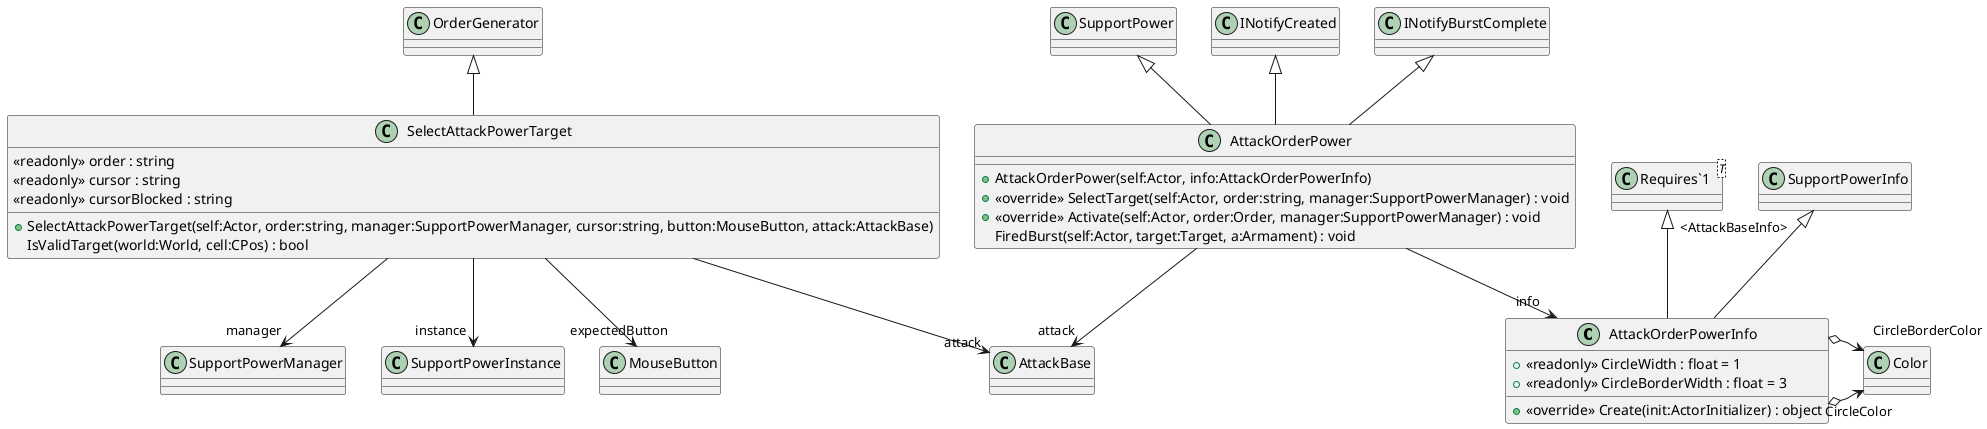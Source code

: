 @startuml
class AttackOrderPowerInfo {
    + <<readonly>> CircleWidth : float = 1
    + <<readonly>> CircleBorderWidth : float = 3
    + <<override>> Create(init:ActorInitializer) : object
}
class AttackOrderPower {
    + AttackOrderPower(self:Actor, info:AttackOrderPowerInfo)
    + <<override>> SelectTarget(self:Actor, order:string, manager:SupportPowerManager) : void
    + <<override>> Activate(self:Actor, order:Order, manager:SupportPowerManager) : void
    FiredBurst(self:Actor, target:Target, a:Armament) : void
}
class SelectAttackPowerTarget {
    <<readonly>> order : string
    <<readonly>> cursor : string
    <<readonly>> cursorBlocked : string
    + SelectAttackPowerTarget(self:Actor, order:string, manager:SupportPowerManager, cursor:string, button:MouseButton, attack:AttackBase)
    IsValidTarget(world:World, cell:CPos) : bool
}
class "Requires`1"<T> {
}
SupportPowerInfo <|-- AttackOrderPowerInfo
"Requires`1" "<AttackBaseInfo>" <|-- AttackOrderPowerInfo
AttackOrderPowerInfo o-> "CircleColor" Color
AttackOrderPowerInfo o-> "CircleBorderColor" Color
SupportPower <|-- AttackOrderPower
INotifyCreated <|-- AttackOrderPower
INotifyBurstComplete <|-- AttackOrderPower
AttackOrderPower --> "info" AttackOrderPowerInfo
AttackOrderPower --> "attack" AttackBase
OrderGenerator <|-- SelectAttackPowerTarget
SelectAttackPowerTarget --> "manager" SupportPowerManager
SelectAttackPowerTarget --> "instance" SupportPowerInstance
SelectAttackPowerTarget --> "expectedButton" MouseButton
SelectAttackPowerTarget --> "attack" AttackBase
@enduml

